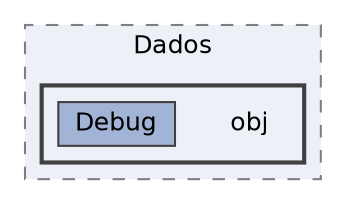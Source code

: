 digraph "C:/Users/plmrj/Desktop/POO_T1_Código/TP_GCondominios/Dados/obj"
{
 // LATEX_PDF_SIZE
  bgcolor="transparent";
  edge [fontname=Helvetica,fontsize=12,labelfontname=Helvetica,labelfontsize=10];
  node [fontname=Helvetica,fontsize=12,shape=box,height=0.2,width=0.4];
  compound=true
  subgraph clusterdir_863cf8a7754432f5c6381295389fc66f {
    graph [ bgcolor="#edf0f7", pencolor="grey50", label="Dados", fontname=Helvetica,fontsize=12 style="filled,dashed", URL="dir_863cf8a7754432f5c6381295389fc66f.html",tooltip=""]
  subgraph clusterdir_a16b36364c70249096e9fc48039ca881 {
    graph [ bgcolor="#edf0f7", pencolor="grey25", label="", fontname=Helvetica,fontsize=12 style="filled,bold", URL="dir_a16b36364c70249096e9fc48039ca881.html",tooltip=""]
    dir_a16b36364c70249096e9fc48039ca881 [shape=plaintext, label="obj"];
  dir_03df54e8c46678b2be37adc1e0dd136b [label="Debug", fillcolor="#a2b4d6", color="grey25", style="filled", URL="dir_03df54e8c46678b2be37adc1e0dd136b.html",tooltip=""];
  }
  }
}
